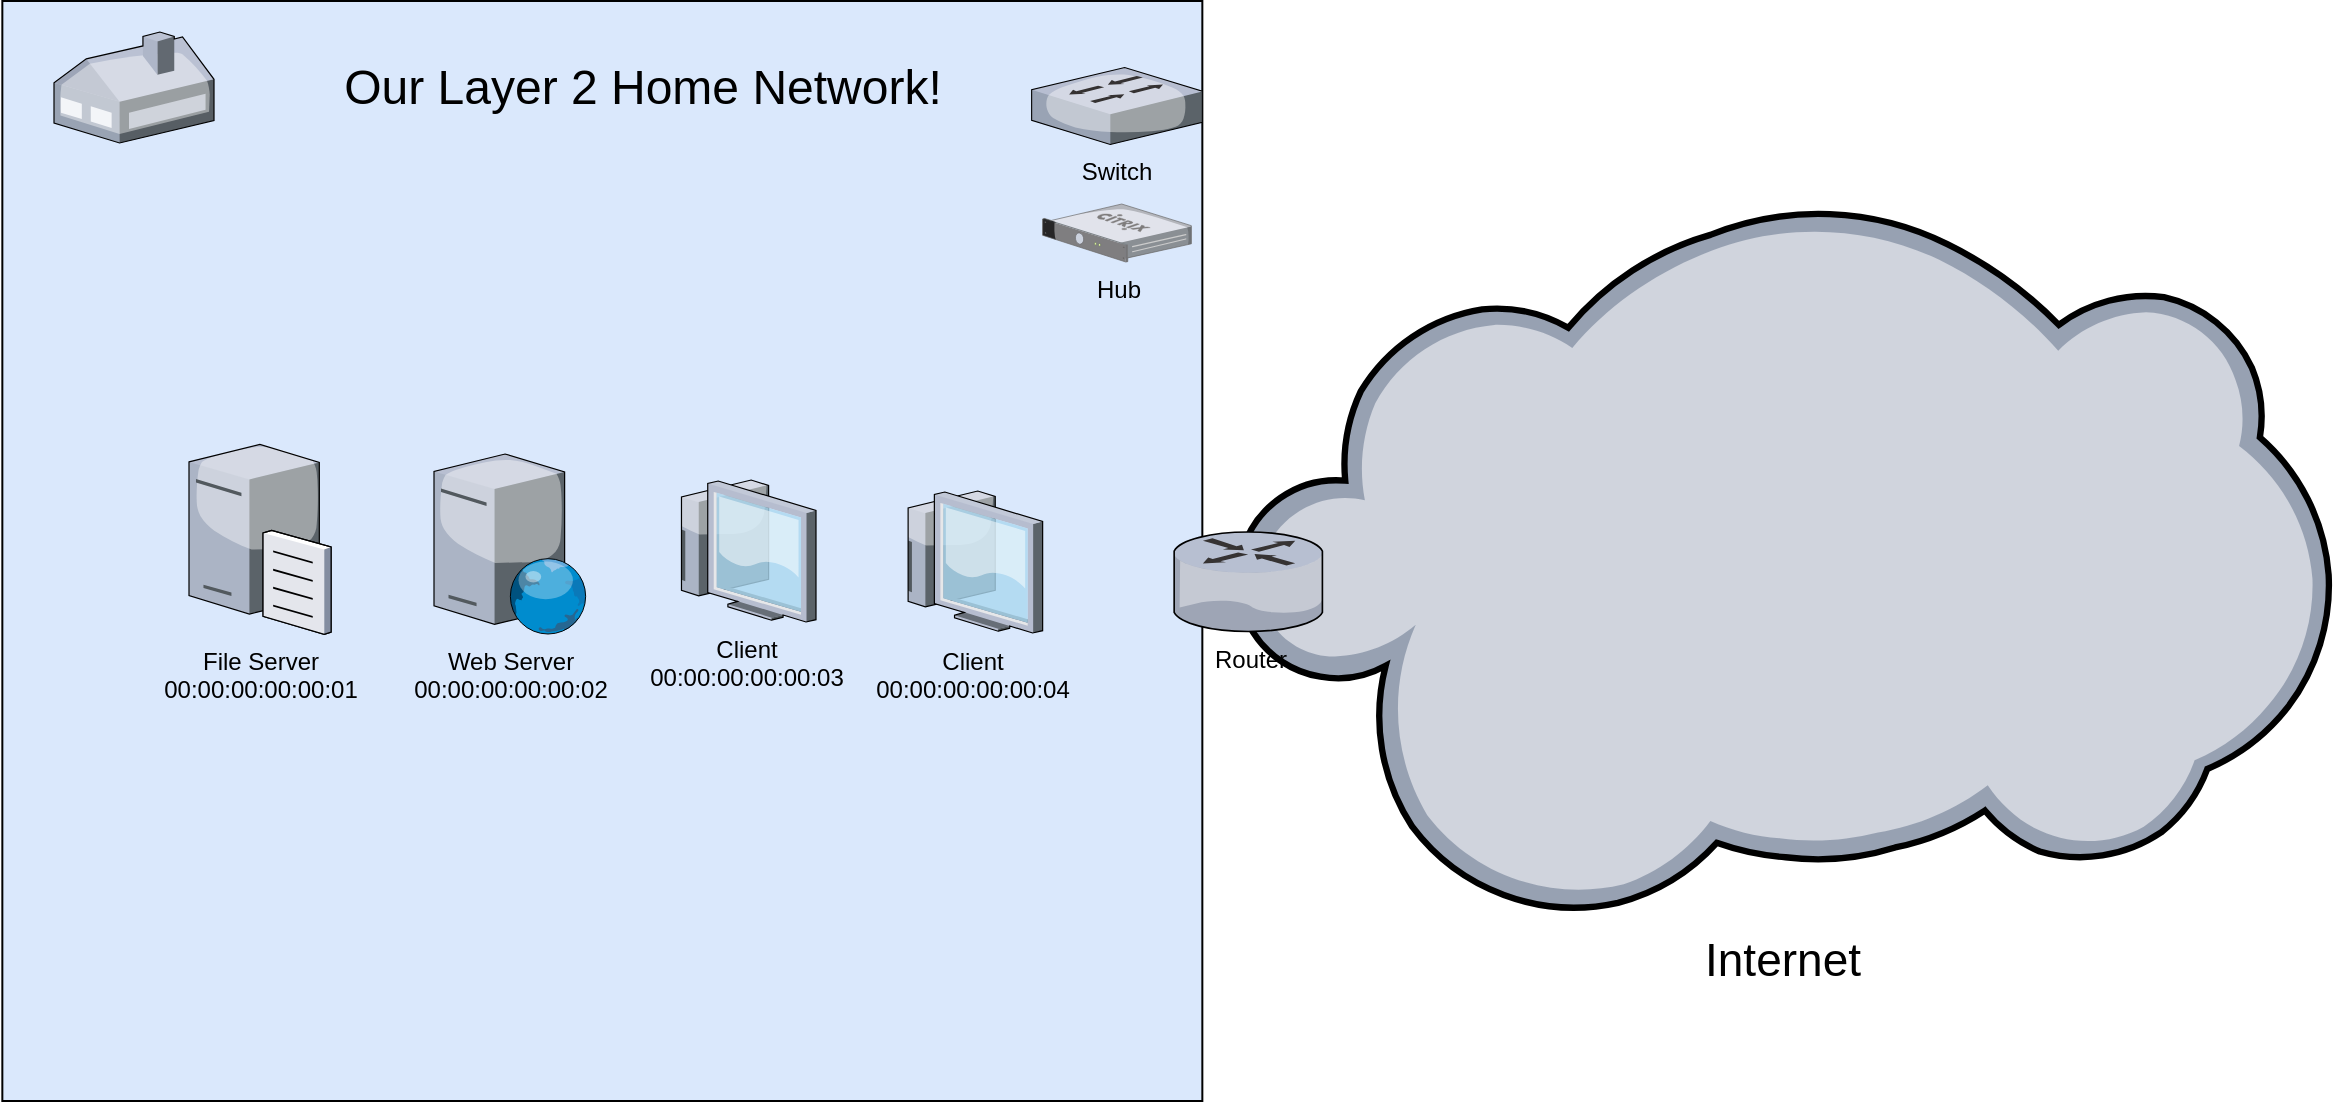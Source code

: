 <mxfile version="13.11.0" type="github">
  <diagram name="Layer 2" id="e3a06f82-3646-2815-327d-82caf3d4e204">
    <mxGraphModel dx="1425" dy="792" grid="1" gridSize="10" guides="1" tooltips="1" connect="1" arrows="1" fold="1" page="1" pageScale="1.5" pageWidth="1169" pageHeight="826" background="none" math="0" shadow="0">
      <root>
        <mxCell id="0" style=";html=1;" />
        <mxCell id="1" style=";html=1;" parent="0" />
        <mxCell id="6a7d8f32e03d9370-58" value="" style="whiteSpace=wrap;html=1;fillColor=#dae8fc;fontSize=14;strokeColor=#000000;verticalAlign=top;" parent="1" vertex="1">
          <mxGeometry x="374.17" y="264.5" width="600" height="550" as="geometry" />
        </mxCell>
        <mxCell id="6a7d8f32e03d9370-23" value="" style="verticalLabelPosition=bottom;aspect=fixed;html=1;verticalAlign=top;strokeColor=none;shape=mxgraph.citrix.home_office;fillColor=#66B2FF;gradientColor=#0066CC;fontSize=14;" parent="1" vertex="1">
          <mxGeometry x="400" y="280" width="80" height="55.5" as="geometry" />
        </mxCell>
        <mxCell id="SVHmmZ9j9mahNTua-RXh-1" value="&lt;font style=&quot;font-size: 23px&quot;&gt;Internet&lt;/font&gt;" style="verticalLabelPosition=bottom;aspect=fixed;html=1;verticalAlign=top;strokeColor=none;align=center;outlineConnect=0;shape=mxgraph.citrix.cloud;" vertex="1" parent="1">
          <mxGeometry x="990" y="366" width="548.56" height="358" as="geometry" />
        </mxCell>
        <mxCell id="SVHmmZ9j9mahNTua-RXh-2" value="Router" style="verticalLabelPosition=bottom;aspect=fixed;html=1;verticalAlign=top;strokeColor=none;align=center;outlineConnect=0;shape=mxgraph.citrix.router;" vertex="1" parent="1">
          <mxGeometry x="960" y="530" width="75" height="49.77" as="geometry" />
        </mxCell>
        <mxCell id="SVHmmZ9j9mahNTua-RXh-3" value="&lt;font style=&quot;font-size: 24px&quot;&gt;Our Layer 2 Home Network!&lt;/font&gt;" style="text;html=1;resizable=0;autosize=1;align=center;verticalAlign=middle;points=[];fillColor=none;strokeColor=none;rounded=0;" vertex="1" parent="1">
          <mxGeometry x="538.5" y="297.75" width="310" height="20" as="geometry" />
        </mxCell>
        <mxCell id="SVHmmZ9j9mahNTua-RXh-8" value="File Server&lt;br&gt;00:00:00:00:00:01" style="verticalLabelPosition=bottom;aspect=fixed;html=1;verticalAlign=top;strokeColor=none;align=center;outlineConnect=0;shape=mxgraph.citrix.file_server;" vertex="1" parent="1">
          <mxGeometry x="467.5" y="484" width="71" height="97" as="geometry" />
        </mxCell>
        <mxCell id="SVHmmZ9j9mahNTua-RXh-9" value="Switch" style="verticalLabelPosition=bottom;aspect=fixed;html=1;verticalAlign=top;strokeColor=none;align=center;outlineConnect=0;shape=mxgraph.citrix.switch;" vertex="1" parent="1">
          <mxGeometry x="888.82" y="297.75" width="85.35" height="38.5" as="geometry" />
        </mxCell>
        <mxCell id="SVHmmZ9j9mahNTua-RXh-10" value="Web Server&lt;br&gt;00:00:00:00:00:02" style="verticalLabelPosition=bottom;aspect=fixed;html=1;verticalAlign=top;strokeColor=none;align=center;outlineConnect=0;shape=mxgraph.citrix.web_server;" vertex="1" parent="1">
          <mxGeometry x="590" y="491" width="76.5" height="90" as="geometry" />
        </mxCell>
        <mxCell id="SVHmmZ9j9mahNTua-RXh-11" value="Hub" style="verticalLabelPosition=bottom;aspect=fixed;html=1;verticalAlign=top;strokeColor=none;align=center;outlineConnect=0;shape=mxgraph.citrix.branch_repeater;" vertex="1" parent="1">
          <mxGeometry x="894.32" y="366" width="74.36" height="29" as="geometry" />
        </mxCell>
        <mxCell id="SVHmmZ9j9mahNTua-RXh-12" value="Client&lt;br&gt;00:00:00:00:00:03" style="verticalLabelPosition=bottom;aspect=fixed;html=1;verticalAlign=top;strokeColor=none;align=center;outlineConnect=0;shape=mxgraph.citrix.thin_client;" vertex="1" parent="1">
          <mxGeometry x="710" y="504" width="71" height="71" as="geometry" />
        </mxCell>
        <mxCell id="SVHmmZ9j9mahNTua-RXh-13" value="Client&lt;br&gt;00:00:00:00:00:04" style="verticalLabelPosition=bottom;aspect=fixed;html=1;verticalAlign=top;strokeColor=none;align=center;outlineConnect=0;shape=mxgraph.citrix.thin_client;" vertex="1" parent="1">
          <mxGeometry x="823.32" y="509.5" width="71" height="71" as="geometry" />
        </mxCell>
      </root>
    </mxGraphModel>
  </diagram>
</mxfile>
